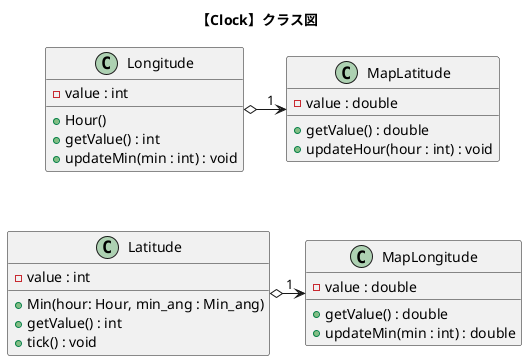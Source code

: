 @startuml map_class_push_CFD
title "【Clock】クラス図"

together {
    class "Longitude"{
        -value : int
        +Hour()
        +getValue() : int
        +updateMin(min : int) : void
    }

    class "Latitude"{
        -value : int
        +Min(hour: Hour, min_ang : Min_ang)
        +getValue() : int
        +tick() : void
    }
}

class "MapLongitude"{
    -value : double
    +getValue() : double
    +updateMin(min : int) : double
}

class "MapLatitude"{
    -value : double
    +getValue() : double
    +updateHour(hour : int) : void
}


Longitude  o-right-> "1 " MapLatitude
Longitude  -[hidden]-     Latitude

Latitude   o-right-> "1 " MapLongitude

@enduml